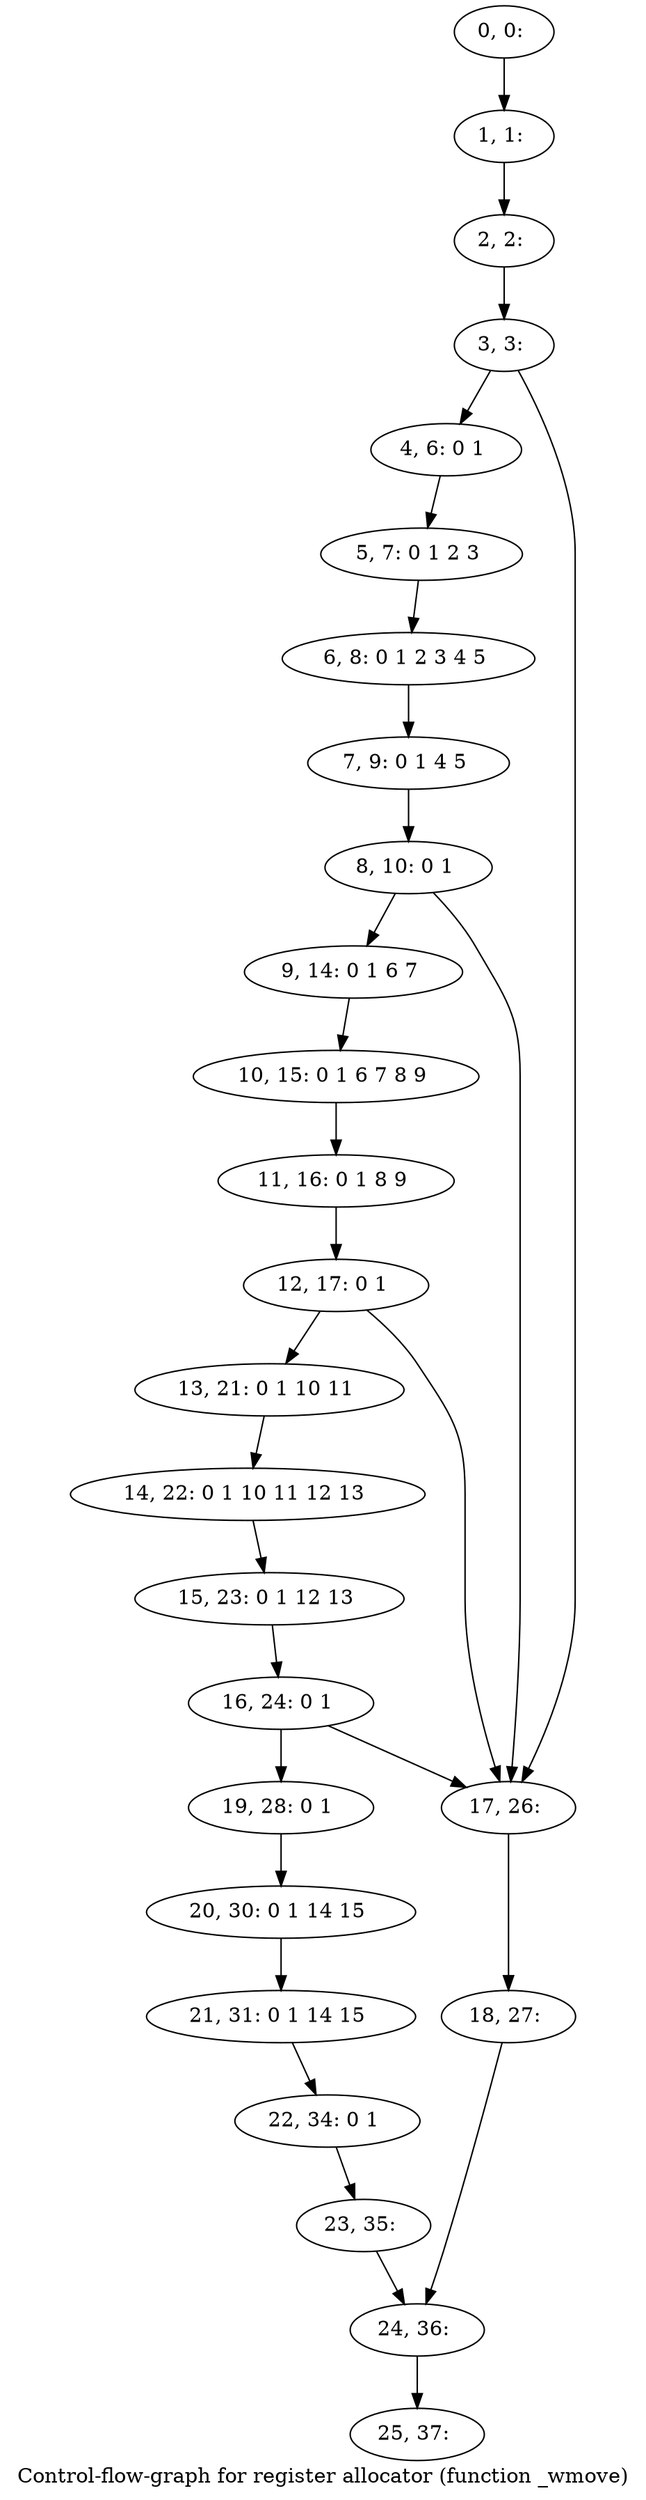 digraph G {
graph [label="Control-flow-graph for register allocator (function _wmove)"]
0[label="0, 0: "];
1[label="1, 1: "];
2[label="2, 2: "];
3[label="3, 3: "];
4[label="4, 6: 0 1 "];
5[label="5, 7: 0 1 2 3 "];
6[label="6, 8: 0 1 2 3 4 5 "];
7[label="7, 9: 0 1 4 5 "];
8[label="8, 10: 0 1 "];
9[label="9, 14: 0 1 6 7 "];
10[label="10, 15: 0 1 6 7 8 9 "];
11[label="11, 16: 0 1 8 9 "];
12[label="12, 17: 0 1 "];
13[label="13, 21: 0 1 10 11 "];
14[label="14, 22: 0 1 10 11 12 13 "];
15[label="15, 23: 0 1 12 13 "];
16[label="16, 24: 0 1 "];
17[label="17, 26: "];
18[label="18, 27: "];
19[label="19, 28: 0 1 "];
20[label="20, 30: 0 1 14 15 "];
21[label="21, 31: 0 1 14 15 "];
22[label="22, 34: 0 1 "];
23[label="23, 35: "];
24[label="24, 36: "];
25[label="25, 37: "];
0->1 ;
1->2 ;
2->3 ;
3->4 ;
3->17 ;
4->5 ;
5->6 ;
6->7 ;
7->8 ;
8->9 ;
8->17 ;
9->10 ;
10->11 ;
11->12 ;
12->13 ;
12->17 ;
13->14 ;
14->15 ;
15->16 ;
16->17 ;
16->19 ;
17->18 ;
18->24 ;
19->20 ;
20->21 ;
21->22 ;
22->23 ;
23->24 ;
24->25 ;
}
